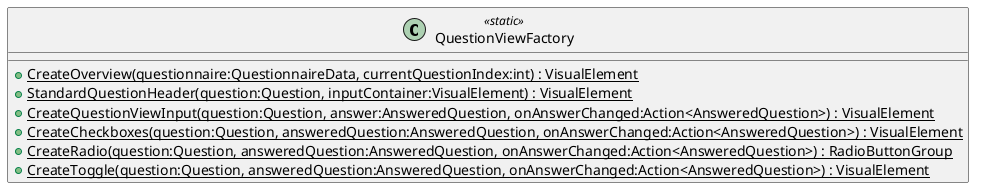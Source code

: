 @startuml
class QuestionViewFactory <<static>> {
    + {static} CreateOverview(questionnaire:QuestionnaireData, currentQuestionIndex:int) : VisualElement
    + {static} StandardQuestionHeader(question:Question, inputContainer:VisualElement) : VisualElement
    + {static} CreateQuestionViewInput(question:Question, answer:AnsweredQuestion, onAnswerChanged:Action<AnsweredQuestion>) : VisualElement
    + {static} CreateCheckboxes(question:Question, answeredQuestion:AnsweredQuestion, onAnswerChanged:Action<AnsweredQuestion>) : VisualElement
    + {static} CreateRadio(question:Question, answeredQuestion:AnsweredQuestion, onAnswerChanged:Action<AnsweredQuestion>) : RadioButtonGroup
    + {static} CreateToggle(question:Question, answeredQuestion:AnsweredQuestion, onAnswerChanged:Action<AnsweredQuestion>) : VisualElement
}
@enduml
